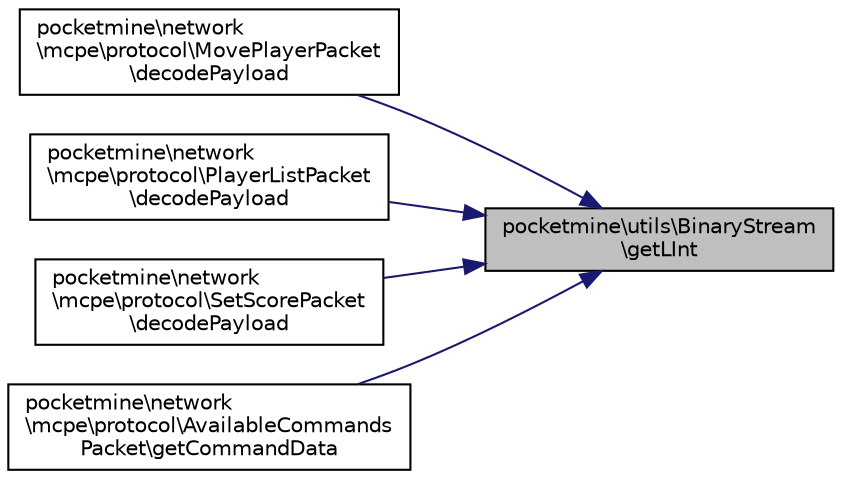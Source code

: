 digraph "pocketmine\utils\BinaryStream\getLInt"
{
 // INTERACTIVE_SVG=YES
 // LATEX_PDF_SIZE
  edge [fontname="Helvetica",fontsize="10",labelfontname="Helvetica",labelfontsize="10"];
  node [fontname="Helvetica",fontsize="10",shape=record];
  rankdir="RL";
  Node1 [label="pocketmine\\utils\\BinaryStream\l\\getLInt",height=0.2,width=0.4,color="black", fillcolor="grey75", style="filled", fontcolor="black",tooltip=" "];
  Node1 -> Node2 [dir="back",color="midnightblue",fontsize="10",style="solid",fontname="Helvetica"];
  Node2 [label="pocketmine\\network\l\\mcpe\\protocol\\MovePlayerPacket\l\\decodePayload",height=0.2,width=0.4,color="black", fillcolor="white", style="filled",URL="$d3/da8/classpocketmine_1_1network_1_1mcpe_1_1protocol_1_1_move_player_packet.html#ac3b0b58b9efbaa1ed6240c1eadba2452",tooltip=" "];
  Node1 -> Node3 [dir="back",color="midnightblue",fontsize="10",style="solid",fontname="Helvetica"];
  Node3 [label="pocketmine\\network\l\\mcpe\\protocol\\PlayerListPacket\l\\decodePayload",height=0.2,width=0.4,color="black", fillcolor="white", style="filled",URL="$d2/dc3/classpocketmine_1_1network_1_1mcpe_1_1protocol_1_1_player_list_packet.html#a10143c280d4a33eadc501a116e4da874",tooltip=" "];
  Node1 -> Node4 [dir="back",color="midnightblue",fontsize="10",style="solid",fontname="Helvetica"];
  Node4 [label="pocketmine\\network\l\\mcpe\\protocol\\SetScorePacket\l\\decodePayload",height=0.2,width=0.4,color="black", fillcolor="white", style="filled",URL="$d5/dc6/classpocketmine_1_1network_1_1mcpe_1_1protocol_1_1_set_score_packet.html#a8d98ddf52613dacd5d2cf84010a6562f",tooltip=" "];
  Node1 -> Node5 [dir="back",color="midnightblue",fontsize="10",style="solid",fontname="Helvetica"];
  Node5 [label="pocketmine\\network\l\\mcpe\\protocol\\AvailableCommands\lPacket\\getCommandData",height=0.2,width=0.4,color="black", fillcolor="white", style="filled",URL="$d7/deb/classpocketmine_1_1network_1_1mcpe_1_1protocol_1_1_available_commands_packet.html#a7abb4bdb4cbc9b64744dcae46439e721",tooltip=" "];
}
